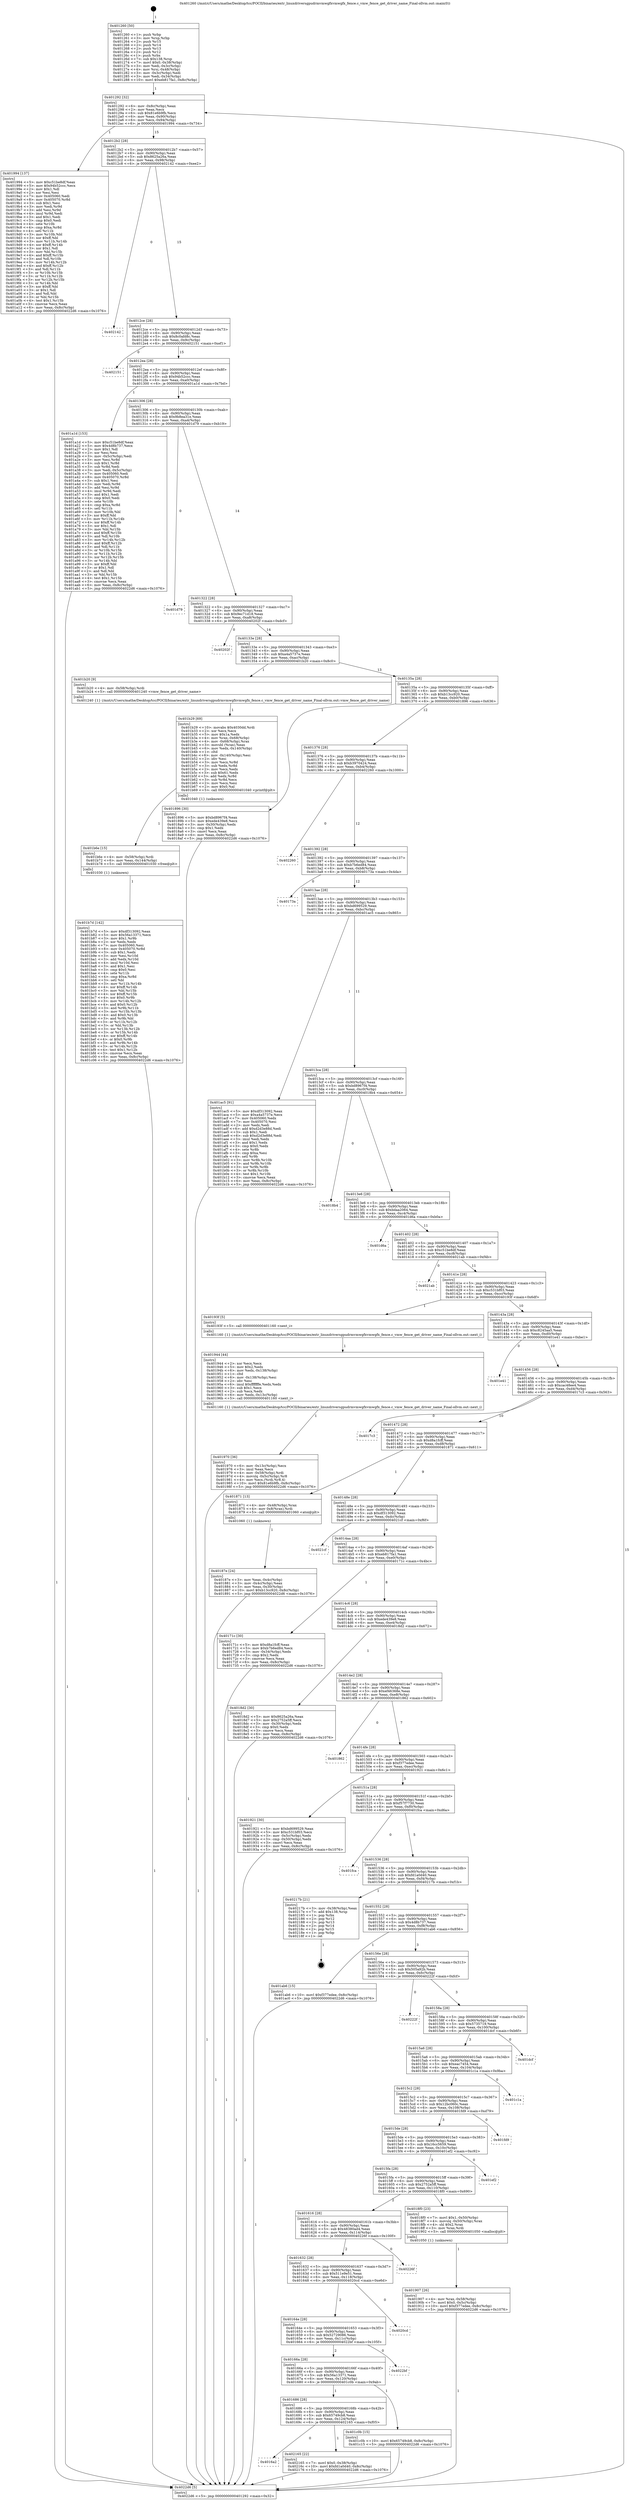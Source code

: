 digraph "0x401260" {
  label = "0x401260 (/mnt/c/Users/mathe/Desktop/tcc/POCII/binaries/extr_linuxdriversgpudrmvmwgfxvmwgfx_fence.c_vmw_fence_get_driver_name_Final-ollvm.out::main(0))"
  labelloc = "t"
  node[shape=record]

  Entry [label="",width=0.3,height=0.3,shape=circle,fillcolor=black,style=filled]
  "0x401292" [label="{
     0x401292 [32]\l
     | [instrs]\l
     &nbsp;&nbsp;0x401292 \<+6\>: mov -0x8c(%rbp),%eax\l
     &nbsp;&nbsp;0x401298 \<+2\>: mov %eax,%ecx\l
     &nbsp;&nbsp;0x40129a \<+6\>: sub $0x81e6b9fb,%ecx\l
     &nbsp;&nbsp;0x4012a0 \<+6\>: mov %eax,-0x90(%rbp)\l
     &nbsp;&nbsp;0x4012a6 \<+6\>: mov %ecx,-0x94(%rbp)\l
     &nbsp;&nbsp;0x4012ac \<+6\>: je 0000000000401994 \<main+0x734\>\l
  }"]
  "0x401994" [label="{
     0x401994 [137]\l
     | [instrs]\l
     &nbsp;&nbsp;0x401994 \<+5\>: mov $0xc51be8df,%eax\l
     &nbsp;&nbsp;0x401999 \<+5\>: mov $0x94b52ccc,%ecx\l
     &nbsp;&nbsp;0x40199e \<+2\>: mov $0x1,%dl\l
     &nbsp;&nbsp;0x4019a0 \<+2\>: xor %esi,%esi\l
     &nbsp;&nbsp;0x4019a2 \<+7\>: mov 0x405060,%edi\l
     &nbsp;&nbsp;0x4019a9 \<+8\>: mov 0x405070,%r8d\l
     &nbsp;&nbsp;0x4019b1 \<+3\>: sub $0x1,%esi\l
     &nbsp;&nbsp;0x4019b4 \<+3\>: mov %edi,%r9d\l
     &nbsp;&nbsp;0x4019b7 \<+3\>: add %esi,%r9d\l
     &nbsp;&nbsp;0x4019ba \<+4\>: imul %r9d,%edi\l
     &nbsp;&nbsp;0x4019be \<+3\>: and $0x1,%edi\l
     &nbsp;&nbsp;0x4019c1 \<+3\>: cmp $0x0,%edi\l
     &nbsp;&nbsp;0x4019c4 \<+4\>: sete %r10b\l
     &nbsp;&nbsp;0x4019c8 \<+4\>: cmp $0xa,%r8d\l
     &nbsp;&nbsp;0x4019cc \<+4\>: setl %r11b\l
     &nbsp;&nbsp;0x4019d0 \<+3\>: mov %r10b,%bl\l
     &nbsp;&nbsp;0x4019d3 \<+3\>: xor $0xff,%bl\l
     &nbsp;&nbsp;0x4019d6 \<+3\>: mov %r11b,%r14b\l
     &nbsp;&nbsp;0x4019d9 \<+4\>: xor $0xff,%r14b\l
     &nbsp;&nbsp;0x4019dd \<+3\>: xor $0x1,%dl\l
     &nbsp;&nbsp;0x4019e0 \<+3\>: mov %bl,%r15b\l
     &nbsp;&nbsp;0x4019e3 \<+4\>: and $0xff,%r15b\l
     &nbsp;&nbsp;0x4019e7 \<+3\>: and %dl,%r10b\l
     &nbsp;&nbsp;0x4019ea \<+3\>: mov %r14b,%r12b\l
     &nbsp;&nbsp;0x4019ed \<+4\>: and $0xff,%r12b\l
     &nbsp;&nbsp;0x4019f1 \<+3\>: and %dl,%r11b\l
     &nbsp;&nbsp;0x4019f4 \<+3\>: or %r10b,%r15b\l
     &nbsp;&nbsp;0x4019f7 \<+3\>: or %r11b,%r12b\l
     &nbsp;&nbsp;0x4019fa \<+3\>: xor %r12b,%r15b\l
     &nbsp;&nbsp;0x4019fd \<+3\>: or %r14b,%bl\l
     &nbsp;&nbsp;0x401a00 \<+3\>: xor $0xff,%bl\l
     &nbsp;&nbsp;0x401a03 \<+3\>: or $0x1,%dl\l
     &nbsp;&nbsp;0x401a06 \<+2\>: and %dl,%bl\l
     &nbsp;&nbsp;0x401a08 \<+3\>: or %bl,%r15b\l
     &nbsp;&nbsp;0x401a0b \<+4\>: test $0x1,%r15b\l
     &nbsp;&nbsp;0x401a0f \<+3\>: cmovne %ecx,%eax\l
     &nbsp;&nbsp;0x401a12 \<+6\>: mov %eax,-0x8c(%rbp)\l
     &nbsp;&nbsp;0x401a18 \<+5\>: jmp 00000000004022d6 \<main+0x1076\>\l
  }"]
  "0x4012b2" [label="{
     0x4012b2 [28]\l
     | [instrs]\l
     &nbsp;&nbsp;0x4012b2 \<+5\>: jmp 00000000004012b7 \<main+0x57\>\l
     &nbsp;&nbsp;0x4012b7 \<+6\>: mov -0x90(%rbp),%eax\l
     &nbsp;&nbsp;0x4012bd \<+5\>: sub $0x8625a26a,%eax\l
     &nbsp;&nbsp;0x4012c2 \<+6\>: mov %eax,-0x98(%rbp)\l
     &nbsp;&nbsp;0x4012c8 \<+6\>: je 0000000000402142 \<main+0xee2\>\l
  }"]
  Exit [label="",width=0.3,height=0.3,shape=circle,fillcolor=black,style=filled,peripheries=2]
  "0x402142" [label="{
     0x402142\l
  }", style=dashed]
  "0x4012ce" [label="{
     0x4012ce [28]\l
     | [instrs]\l
     &nbsp;&nbsp;0x4012ce \<+5\>: jmp 00000000004012d3 \<main+0x73\>\l
     &nbsp;&nbsp;0x4012d3 \<+6\>: mov -0x90(%rbp),%eax\l
     &nbsp;&nbsp;0x4012d9 \<+5\>: sub $0x8c0afd8c,%eax\l
     &nbsp;&nbsp;0x4012de \<+6\>: mov %eax,-0x9c(%rbp)\l
     &nbsp;&nbsp;0x4012e4 \<+6\>: je 0000000000402151 \<main+0xef1\>\l
  }"]
  "0x4016a2" [label="{
     0x4016a2\l
  }", style=dashed]
  "0x402151" [label="{
     0x402151\l
  }", style=dashed]
  "0x4012ea" [label="{
     0x4012ea [28]\l
     | [instrs]\l
     &nbsp;&nbsp;0x4012ea \<+5\>: jmp 00000000004012ef \<main+0x8f\>\l
     &nbsp;&nbsp;0x4012ef \<+6\>: mov -0x90(%rbp),%eax\l
     &nbsp;&nbsp;0x4012f5 \<+5\>: sub $0x94b52ccc,%eax\l
     &nbsp;&nbsp;0x4012fa \<+6\>: mov %eax,-0xa0(%rbp)\l
     &nbsp;&nbsp;0x401300 \<+6\>: je 0000000000401a1d \<main+0x7bd\>\l
  }"]
  "0x402165" [label="{
     0x402165 [22]\l
     | [instrs]\l
     &nbsp;&nbsp;0x402165 \<+7\>: movl $0x0,-0x38(%rbp)\l
     &nbsp;&nbsp;0x40216c \<+10\>: movl $0xfd1a0d40,-0x8c(%rbp)\l
     &nbsp;&nbsp;0x402176 \<+5\>: jmp 00000000004022d6 \<main+0x1076\>\l
  }"]
  "0x401a1d" [label="{
     0x401a1d [153]\l
     | [instrs]\l
     &nbsp;&nbsp;0x401a1d \<+5\>: mov $0xc51be8df,%eax\l
     &nbsp;&nbsp;0x401a22 \<+5\>: mov $0x4d8b737,%ecx\l
     &nbsp;&nbsp;0x401a27 \<+2\>: mov $0x1,%dl\l
     &nbsp;&nbsp;0x401a29 \<+2\>: xor %esi,%esi\l
     &nbsp;&nbsp;0x401a2b \<+3\>: mov -0x5c(%rbp),%edi\l
     &nbsp;&nbsp;0x401a2e \<+3\>: mov %esi,%r8d\l
     &nbsp;&nbsp;0x401a31 \<+4\>: sub $0x1,%r8d\l
     &nbsp;&nbsp;0x401a35 \<+3\>: sub %r8d,%edi\l
     &nbsp;&nbsp;0x401a38 \<+3\>: mov %edi,-0x5c(%rbp)\l
     &nbsp;&nbsp;0x401a3b \<+7\>: mov 0x405060,%edi\l
     &nbsp;&nbsp;0x401a42 \<+8\>: mov 0x405070,%r8d\l
     &nbsp;&nbsp;0x401a4a \<+3\>: sub $0x1,%esi\l
     &nbsp;&nbsp;0x401a4d \<+3\>: mov %edi,%r9d\l
     &nbsp;&nbsp;0x401a50 \<+3\>: add %esi,%r9d\l
     &nbsp;&nbsp;0x401a53 \<+4\>: imul %r9d,%edi\l
     &nbsp;&nbsp;0x401a57 \<+3\>: and $0x1,%edi\l
     &nbsp;&nbsp;0x401a5a \<+3\>: cmp $0x0,%edi\l
     &nbsp;&nbsp;0x401a5d \<+4\>: sete %r10b\l
     &nbsp;&nbsp;0x401a61 \<+4\>: cmp $0xa,%r8d\l
     &nbsp;&nbsp;0x401a65 \<+4\>: setl %r11b\l
     &nbsp;&nbsp;0x401a69 \<+3\>: mov %r10b,%bl\l
     &nbsp;&nbsp;0x401a6c \<+3\>: xor $0xff,%bl\l
     &nbsp;&nbsp;0x401a6f \<+3\>: mov %r11b,%r14b\l
     &nbsp;&nbsp;0x401a72 \<+4\>: xor $0xff,%r14b\l
     &nbsp;&nbsp;0x401a76 \<+3\>: xor $0x1,%dl\l
     &nbsp;&nbsp;0x401a79 \<+3\>: mov %bl,%r15b\l
     &nbsp;&nbsp;0x401a7c \<+4\>: and $0xff,%r15b\l
     &nbsp;&nbsp;0x401a80 \<+3\>: and %dl,%r10b\l
     &nbsp;&nbsp;0x401a83 \<+3\>: mov %r14b,%r12b\l
     &nbsp;&nbsp;0x401a86 \<+4\>: and $0xff,%r12b\l
     &nbsp;&nbsp;0x401a8a \<+3\>: and %dl,%r11b\l
     &nbsp;&nbsp;0x401a8d \<+3\>: or %r10b,%r15b\l
     &nbsp;&nbsp;0x401a90 \<+3\>: or %r11b,%r12b\l
     &nbsp;&nbsp;0x401a93 \<+3\>: xor %r12b,%r15b\l
     &nbsp;&nbsp;0x401a96 \<+3\>: or %r14b,%bl\l
     &nbsp;&nbsp;0x401a99 \<+3\>: xor $0xff,%bl\l
     &nbsp;&nbsp;0x401a9c \<+3\>: or $0x1,%dl\l
     &nbsp;&nbsp;0x401a9f \<+2\>: and %dl,%bl\l
     &nbsp;&nbsp;0x401aa1 \<+3\>: or %bl,%r15b\l
     &nbsp;&nbsp;0x401aa4 \<+4\>: test $0x1,%r15b\l
     &nbsp;&nbsp;0x401aa8 \<+3\>: cmovne %ecx,%eax\l
     &nbsp;&nbsp;0x401aab \<+6\>: mov %eax,-0x8c(%rbp)\l
     &nbsp;&nbsp;0x401ab1 \<+5\>: jmp 00000000004022d6 \<main+0x1076\>\l
  }"]
  "0x401306" [label="{
     0x401306 [28]\l
     | [instrs]\l
     &nbsp;&nbsp;0x401306 \<+5\>: jmp 000000000040130b \<main+0xab\>\l
     &nbsp;&nbsp;0x40130b \<+6\>: mov -0x90(%rbp),%eax\l
     &nbsp;&nbsp;0x401311 \<+5\>: sub $0x9b8ea31e,%eax\l
     &nbsp;&nbsp;0x401316 \<+6\>: mov %eax,-0xa4(%rbp)\l
     &nbsp;&nbsp;0x40131c \<+6\>: je 0000000000401d79 \<main+0xb19\>\l
  }"]
  "0x401686" [label="{
     0x401686 [28]\l
     | [instrs]\l
     &nbsp;&nbsp;0x401686 \<+5\>: jmp 000000000040168b \<main+0x42b\>\l
     &nbsp;&nbsp;0x40168b \<+6\>: mov -0x90(%rbp),%eax\l
     &nbsp;&nbsp;0x401691 \<+5\>: sub $0x65749cb8,%eax\l
     &nbsp;&nbsp;0x401696 \<+6\>: mov %eax,-0x124(%rbp)\l
     &nbsp;&nbsp;0x40169c \<+6\>: je 0000000000402165 \<main+0xf05\>\l
  }"]
  "0x401d79" [label="{
     0x401d79\l
  }", style=dashed]
  "0x401322" [label="{
     0x401322 [28]\l
     | [instrs]\l
     &nbsp;&nbsp;0x401322 \<+5\>: jmp 0000000000401327 \<main+0xc7\>\l
     &nbsp;&nbsp;0x401327 \<+6\>: mov -0x90(%rbp),%eax\l
     &nbsp;&nbsp;0x40132d \<+5\>: sub $0x9ec71d18,%eax\l
     &nbsp;&nbsp;0x401332 \<+6\>: mov %eax,-0xa8(%rbp)\l
     &nbsp;&nbsp;0x401338 \<+6\>: je 000000000040202f \<main+0xdcf\>\l
  }"]
  "0x401c0b" [label="{
     0x401c0b [15]\l
     | [instrs]\l
     &nbsp;&nbsp;0x401c0b \<+10\>: movl $0x65749cb8,-0x8c(%rbp)\l
     &nbsp;&nbsp;0x401c15 \<+5\>: jmp 00000000004022d6 \<main+0x1076\>\l
  }"]
  "0x40202f" [label="{
     0x40202f\l
  }", style=dashed]
  "0x40133e" [label="{
     0x40133e [28]\l
     | [instrs]\l
     &nbsp;&nbsp;0x40133e \<+5\>: jmp 0000000000401343 \<main+0xe3\>\l
     &nbsp;&nbsp;0x401343 \<+6\>: mov -0x90(%rbp),%eax\l
     &nbsp;&nbsp;0x401349 \<+5\>: sub $0xa4a5737e,%eax\l
     &nbsp;&nbsp;0x40134e \<+6\>: mov %eax,-0xac(%rbp)\l
     &nbsp;&nbsp;0x401354 \<+6\>: je 0000000000401b20 \<main+0x8c0\>\l
  }"]
  "0x40166a" [label="{
     0x40166a [28]\l
     | [instrs]\l
     &nbsp;&nbsp;0x40166a \<+5\>: jmp 000000000040166f \<main+0x40f\>\l
     &nbsp;&nbsp;0x40166f \<+6\>: mov -0x90(%rbp),%eax\l
     &nbsp;&nbsp;0x401675 \<+5\>: sub $0x56a13371,%eax\l
     &nbsp;&nbsp;0x40167a \<+6\>: mov %eax,-0x120(%rbp)\l
     &nbsp;&nbsp;0x401680 \<+6\>: je 0000000000401c0b \<main+0x9ab\>\l
  }"]
  "0x401b20" [label="{
     0x401b20 [9]\l
     | [instrs]\l
     &nbsp;&nbsp;0x401b20 \<+4\>: mov -0x58(%rbp),%rdi\l
     &nbsp;&nbsp;0x401b24 \<+5\>: call 0000000000401240 \<vmw_fence_get_driver_name\>\l
     | [calls]\l
     &nbsp;&nbsp;0x401240 \{1\} (/mnt/c/Users/mathe/Desktop/tcc/POCII/binaries/extr_linuxdriversgpudrmvmwgfxvmwgfx_fence.c_vmw_fence_get_driver_name_Final-ollvm.out::vmw_fence_get_driver_name)\l
  }"]
  "0x40135a" [label="{
     0x40135a [28]\l
     | [instrs]\l
     &nbsp;&nbsp;0x40135a \<+5\>: jmp 000000000040135f \<main+0xff\>\l
     &nbsp;&nbsp;0x40135f \<+6\>: mov -0x90(%rbp),%eax\l
     &nbsp;&nbsp;0x401365 \<+5\>: sub $0xb13cc920,%eax\l
     &nbsp;&nbsp;0x40136a \<+6\>: mov %eax,-0xb0(%rbp)\l
     &nbsp;&nbsp;0x401370 \<+6\>: je 0000000000401896 \<main+0x636\>\l
  }"]
  "0x4022bf" [label="{
     0x4022bf\l
  }", style=dashed]
  "0x401896" [label="{
     0x401896 [30]\l
     | [instrs]\l
     &nbsp;&nbsp;0x401896 \<+5\>: mov $0xbd8967f4,%eax\l
     &nbsp;&nbsp;0x40189b \<+5\>: mov $0xede439e8,%ecx\l
     &nbsp;&nbsp;0x4018a0 \<+3\>: mov -0x30(%rbp),%edx\l
     &nbsp;&nbsp;0x4018a3 \<+3\>: cmp $0x1,%edx\l
     &nbsp;&nbsp;0x4018a6 \<+3\>: cmovl %ecx,%eax\l
     &nbsp;&nbsp;0x4018a9 \<+6\>: mov %eax,-0x8c(%rbp)\l
     &nbsp;&nbsp;0x4018af \<+5\>: jmp 00000000004022d6 \<main+0x1076\>\l
  }"]
  "0x401376" [label="{
     0x401376 [28]\l
     | [instrs]\l
     &nbsp;&nbsp;0x401376 \<+5\>: jmp 000000000040137b \<main+0x11b\>\l
     &nbsp;&nbsp;0x40137b \<+6\>: mov -0x90(%rbp),%eax\l
     &nbsp;&nbsp;0x401381 \<+5\>: sub $0xb3970424,%eax\l
     &nbsp;&nbsp;0x401386 \<+6\>: mov %eax,-0xb4(%rbp)\l
     &nbsp;&nbsp;0x40138c \<+6\>: je 0000000000402260 \<main+0x1000\>\l
  }"]
  "0x40164e" [label="{
     0x40164e [28]\l
     | [instrs]\l
     &nbsp;&nbsp;0x40164e \<+5\>: jmp 0000000000401653 \<main+0x3f3\>\l
     &nbsp;&nbsp;0x401653 \<+6\>: mov -0x90(%rbp),%eax\l
     &nbsp;&nbsp;0x401659 \<+5\>: sub $0x52729086,%eax\l
     &nbsp;&nbsp;0x40165e \<+6\>: mov %eax,-0x11c(%rbp)\l
     &nbsp;&nbsp;0x401664 \<+6\>: je 00000000004022bf \<main+0x105f\>\l
  }"]
  "0x402260" [label="{
     0x402260\l
  }", style=dashed]
  "0x401392" [label="{
     0x401392 [28]\l
     | [instrs]\l
     &nbsp;&nbsp;0x401392 \<+5\>: jmp 0000000000401397 \<main+0x137\>\l
     &nbsp;&nbsp;0x401397 \<+6\>: mov -0x90(%rbp),%eax\l
     &nbsp;&nbsp;0x40139d \<+5\>: sub $0xb7b6ed84,%eax\l
     &nbsp;&nbsp;0x4013a2 \<+6\>: mov %eax,-0xb8(%rbp)\l
     &nbsp;&nbsp;0x4013a8 \<+6\>: je 000000000040173a \<main+0x4da\>\l
  }"]
  "0x4020cd" [label="{
     0x4020cd\l
  }", style=dashed]
  "0x40173a" [label="{
     0x40173a\l
  }", style=dashed]
  "0x4013ae" [label="{
     0x4013ae [28]\l
     | [instrs]\l
     &nbsp;&nbsp;0x4013ae \<+5\>: jmp 00000000004013b3 \<main+0x153\>\l
     &nbsp;&nbsp;0x4013b3 \<+6\>: mov -0x90(%rbp),%eax\l
     &nbsp;&nbsp;0x4013b9 \<+5\>: sub $0xbd699529,%eax\l
     &nbsp;&nbsp;0x4013be \<+6\>: mov %eax,-0xbc(%rbp)\l
     &nbsp;&nbsp;0x4013c4 \<+6\>: je 0000000000401ac5 \<main+0x865\>\l
  }"]
  "0x401632" [label="{
     0x401632 [28]\l
     | [instrs]\l
     &nbsp;&nbsp;0x401632 \<+5\>: jmp 0000000000401637 \<main+0x3d7\>\l
     &nbsp;&nbsp;0x401637 \<+6\>: mov -0x90(%rbp),%eax\l
     &nbsp;&nbsp;0x40163d \<+5\>: sub $0x511e9e51,%eax\l
     &nbsp;&nbsp;0x401642 \<+6\>: mov %eax,-0x118(%rbp)\l
     &nbsp;&nbsp;0x401648 \<+6\>: je 00000000004020cd \<main+0xe6d\>\l
  }"]
  "0x401ac5" [label="{
     0x401ac5 [91]\l
     | [instrs]\l
     &nbsp;&nbsp;0x401ac5 \<+5\>: mov $0xdf313092,%eax\l
     &nbsp;&nbsp;0x401aca \<+5\>: mov $0xa4a5737e,%ecx\l
     &nbsp;&nbsp;0x401acf \<+7\>: mov 0x405060,%edx\l
     &nbsp;&nbsp;0x401ad6 \<+7\>: mov 0x405070,%esi\l
     &nbsp;&nbsp;0x401add \<+2\>: mov %edx,%edi\l
     &nbsp;&nbsp;0x401adf \<+6\>: add $0xd2d3e88d,%edi\l
     &nbsp;&nbsp;0x401ae5 \<+3\>: sub $0x1,%edi\l
     &nbsp;&nbsp;0x401ae8 \<+6\>: sub $0xd2d3e88d,%edi\l
     &nbsp;&nbsp;0x401aee \<+3\>: imul %edi,%edx\l
     &nbsp;&nbsp;0x401af1 \<+3\>: and $0x1,%edx\l
     &nbsp;&nbsp;0x401af4 \<+3\>: cmp $0x0,%edx\l
     &nbsp;&nbsp;0x401af7 \<+4\>: sete %r8b\l
     &nbsp;&nbsp;0x401afb \<+3\>: cmp $0xa,%esi\l
     &nbsp;&nbsp;0x401afe \<+4\>: setl %r9b\l
     &nbsp;&nbsp;0x401b02 \<+3\>: mov %r8b,%r10b\l
     &nbsp;&nbsp;0x401b05 \<+3\>: and %r9b,%r10b\l
     &nbsp;&nbsp;0x401b08 \<+3\>: xor %r9b,%r8b\l
     &nbsp;&nbsp;0x401b0b \<+3\>: or %r8b,%r10b\l
     &nbsp;&nbsp;0x401b0e \<+4\>: test $0x1,%r10b\l
     &nbsp;&nbsp;0x401b12 \<+3\>: cmovne %ecx,%eax\l
     &nbsp;&nbsp;0x401b15 \<+6\>: mov %eax,-0x8c(%rbp)\l
     &nbsp;&nbsp;0x401b1b \<+5\>: jmp 00000000004022d6 \<main+0x1076\>\l
  }"]
  "0x4013ca" [label="{
     0x4013ca [28]\l
     | [instrs]\l
     &nbsp;&nbsp;0x4013ca \<+5\>: jmp 00000000004013cf \<main+0x16f\>\l
     &nbsp;&nbsp;0x4013cf \<+6\>: mov -0x90(%rbp),%eax\l
     &nbsp;&nbsp;0x4013d5 \<+5\>: sub $0xbd8967f4,%eax\l
     &nbsp;&nbsp;0x4013da \<+6\>: mov %eax,-0xc0(%rbp)\l
     &nbsp;&nbsp;0x4013e0 \<+6\>: je 00000000004018b4 \<main+0x654\>\l
  }"]
  "0x40226f" [label="{
     0x40226f\l
  }", style=dashed]
  "0x4018b4" [label="{
     0x4018b4\l
  }", style=dashed]
  "0x4013e6" [label="{
     0x4013e6 [28]\l
     | [instrs]\l
     &nbsp;&nbsp;0x4013e6 \<+5\>: jmp 00000000004013eb \<main+0x18b\>\l
     &nbsp;&nbsp;0x4013eb \<+6\>: mov -0x90(%rbp),%eax\l
     &nbsp;&nbsp;0x4013f1 \<+5\>: sub $0xbdaa2064,%eax\l
     &nbsp;&nbsp;0x4013f6 \<+6\>: mov %eax,-0xc4(%rbp)\l
     &nbsp;&nbsp;0x4013fc \<+6\>: je 0000000000401d6a \<main+0xb0a\>\l
  }"]
  "0x401b7d" [label="{
     0x401b7d [142]\l
     | [instrs]\l
     &nbsp;&nbsp;0x401b7d \<+5\>: mov $0xdf313092,%eax\l
     &nbsp;&nbsp;0x401b82 \<+5\>: mov $0x56a13371,%ecx\l
     &nbsp;&nbsp;0x401b87 \<+3\>: mov $0x1,%r9b\l
     &nbsp;&nbsp;0x401b8a \<+2\>: xor %edx,%edx\l
     &nbsp;&nbsp;0x401b8c \<+7\>: mov 0x405060,%esi\l
     &nbsp;&nbsp;0x401b93 \<+8\>: mov 0x405070,%r8d\l
     &nbsp;&nbsp;0x401b9b \<+3\>: sub $0x1,%edx\l
     &nbsp;&nbsp;0x401b9e \<+3\>: mov %esi,%r10d\l
     &nbsp;&nbsp;0x401ba1 \<+3\>: add %edx,%r10d\l
     &nbsp;&nbsp;0x401ba4 \<+4\>: imul %r10d,%esi\l
     &nbsp;&nbsp;0x401ba8 \<+3\>: and $0x1,%esi\l
     &nbsp;&nbsp;0x401bab \<+3\>: cmp $0x0,%esi\l
     &nbsp;&nbsp;0x401bae \<+4\>: sete %r11b\l
     &nbsp;&nbsp;0x401bb2 \<+4\>: cmp $0xa,%r8d\l
     &nbsp;&nbsp;0x401bb6 \<+3\>: setl %bl\l
     &nbsp;&nbsp;0x401bb9 \<+3\>: mov %r11b,%r14b\l
     &nbsp;&nbsp;0x401bbc \<+4\>: xor $0xff,%r14b\l
     &nbsp;&nbsp;0x401bc0 \<+3\>: mov %bl,%r15b\l
     &nbsp;&nbsp;0x401bc3 \<+4\>: xor $0xff,%r15b\l
     &nbsp;&nbsp;0x401bc7 \<+4\>: xor $0x0,%r9b\l
     &nbsp;&nbsp;0x401bcb \<+3\>: mov %r14b,%r12b\l
     &nbsp;&nbsp;0x401bce \<+4\>: and $0x0,%r12b\l
     &nbsp;&nbsp;0x401bd2 \<+3\>: and %r9b,%r11b\l
     &nbsp;&nbsp;0x401bd5 \<+3\>: mov %r15b,%r13b\l
     &nbsp;&nbsp;0x401bd8 \<+4\>: and $0x0,%r13b\l
     &nbsp;&nbsp;0x401bdc \<+3\>: and %r9b,%bl\l
     &nbsp;&nbsp;0x401bdf \<+3\>: or %r11b,%r12b\l
     &nbsp;&nbsp;0x401be2 \<+3\>: or %bl,%r13b\l
     &nbsp;&nbsp;0x401be5 \<+3\>: xor %r13b,%r12b\l
     &nbsp;&nbsp;0x401be8 \<+3\>: or %r15b,%r14b\l
     &nbsp;&nbsp;0x401beb \<+4\>: xor $0xff,%r14b\l
     &nbsp;&nbsp;0x401bef \<+4\>: or $0x0,%r9b\l
     &nbsp;&nbsp;0x401bf3 \<+3\>: and %r9b,%r14b\l
     &nbsp;&nbsp;0x401bf6 \<+3\>: or %r14b,%r12b\l
     &nbsp;&nbsp;0x401bf9 \<+4\>: test $0x1,%r12b\l
     &nbsp;&nbsp;0x401bfd \<+3\>: cmovne %ecx,%eax\l
     &nbsp;&nbsp;0x401c00 \<+6\>: mov %eax,-0x8c(%rbp)\l
     &nbsp;&nbsp;0x401c06 \<+5\>: jmp 00000000004022d6 \<main+0x1076\>\l
  }"]
  "0x401d6a" [label="{
     0x401d6a\l
  }", style=dashed]
  "0x401402" [label="{
     0x401402 [28]\l
     | [instrs]\l
     &nbsp;&nbsp;0x401402 \<+5\>: jmp 0000000000401407 \<main+0x1a7\>\l
     &nbsp;&nbsp;0x401407 \<+6\>: mov -0x90(%rbp),%eax\l
     &nbsp;&nbsp;0x40140d \<+5\>: sub $0xc51be8df,%eax\l
     &nbsp;&nbsp;0x401412 \<+6\>: mov %eax,-0xc8(%rbp)\l
     &nbsp;&nbsp;0x401418 \<+6\>: je 00000000004021ab \<main+0xf4b\>\l
  }"]
  "0x401b6e" [label="{
     0x401b6e [15]\l
     | [instrs]\l
     &nbsp;&nbsp;0x401b6e \<+4\>: mov -0x58(%rbp),%rdi\l
     &nbsp;&nbsp;0x401b72 \<+6\>: mov %eax,-0x144(%rbp)\l
     &nbsp;&nbsp;0x401b78 \<+5\>: call 0000000000401030 \<free@plt\>\l
     | [calls]\l
     &nbsp;&nbsp;0x401030 \{1\} (unknown)\l
  }"]
  "0x4021ab" [label="{
     0x4021ab\l
  }", style=dashed]
  "0x40141e" [label="{
     0x40141e [28]\l
     | [instrs]\l
     &nbsp;&nbsp;0x40141e \<+5\>: jmp 0000000000401423 \<main+0x1c3\>\l
     &nbsp;&nbsp;0x401423 \<+6\>: mov -0x90(%rbp),%eax\l
     &nbsp;&nbsp;0x401429 \<+5\>: sub $0xc531bf03,%eax\l
     &nbsp;&nbsp;0x40142e \<+6\>: mov %eax,-0xcc(%rbp)\l
     &nbsp;&nbsp;0x401434 \<+6\>: je 000000000040193f \<main+0x6df\>\l
  }"]
  "0x401b29" [label="{
     0x401b29 [69]\l
     | [instrs]\l
     &nbsp;&nbsp;0x401b29 \<+10\>: movabs $0x4030dd,%rdi\l
     &nbsp;&nbsp;0x401b33 \<+2\>: xor %ecx,%ecx\l
     &nbsp;&nbsp;0x401b35 \<+5\>: mov $0x1a,%edx\l
     &nbsp;&nbsp;0x401b3a \<+4\>: mov %rax,-0x68(%rbp)\l
     &nbsp;&nbsp;0x401b3e \<+4\>: mov -0x68(%rbp),%rax\l
     &nbsp;&nbsp;0x401b42 \<+3\>: movsbl (%rax),%eax\l
     &nbsp;&nbsp;0x401b45 \<+6\>: mov %edx,-0x140(%rbp)\l
     &nbsp;&nbsp;0x401b4b \<+1\>: cltd\l
     &nbsp;&nbsp;0x401b4c \<+6\>: mov -0x140(%rbp),%esi\l
     &nbsp;&nbsp;0x401b52 \<+2\>: idiv %esi\l
     &nbsp;&nbsp;0x401b54 \<+3\>: mov %ecx,%r8d\l
     &nbsp;&nbsp;0x401b57 \<+3\>: sub %edx,%r8d\l
     &nbsp;&nbsp;0x401b5a \<+2\>: mov %ecx,%edx\l
     &nbsp;&nbsp;0x401b5c \<+3\>: sub $0x61,%edx\l
     &nbsp;&nbsp;0x401b5f \<+3\>: add %edx,%r8d\l
     &nbsp;&nbsp;0x401b62 \<+3\>: sub %r8d,%ecx\l
     &nbsp;&nbsp;0x401b65 \<+2\>: mov %ecx,%esi\l
     &nbsp;&nbsp;0x401b67 \<+2\>: mov $0x0,%al\l
     &nbsp;&nbsp;0x401b69 \<+5\>: call 0000000000401040 \<printf@plt\>\l
     | [calls]\l
     &nbsp;&nbsp;0x401040 \{1\} (unknown)\l
  }"]
  "0x40193f" [label="{
     0x40193f [5]\l
     | [instrs]\l
     &nbsp;&nbsp;0x40193f \<+5\>: call 0000000000401160 \<next_i\>\l
     | [calls]\l
     &nbsp;&nbsp;0x401160 \{1\} (/mnt/c/Users/mathe/Desktop/tcc/POCII/binaries/extr_linuxdriversgpudrmvmwgfxvmwgfx_fence.c_vmw_fence_get_driver_name_Final-ollvm.out::next_i)\l
  }"]
  "0x40143a" [label="{
     0x40143a [28]\l
     | [instrs]\l
     &nbsp;&nbsp;0x40143a \<+5\>: jmp 000000000040143f \<main+0x1df\>\l
     &nbsp;&nbsp;0x40143f \<+6\>: mov -0x90(%rbp),%eax\l
     &nbsp;&nbsp;0x401445 \<+5\>: sub $0xc8245aa5,%eax\l
     &nbsp;&nbsp;0x40144a \<+6\>: mov %eax,-0xd0(%rbp)\l
     &nbsp;&nbsp;0x401450 \<+6\>: je 0000000000401e41 \<main+0xbe1\>\l
  }"]
  "0x401970" [label="{
     0x401970 [36]\l
     | [instrs]\l
     &nbsp;&nbsp;0x401970 \<+6\>: mov -0x13c(%rbp),%ecx\l
     &nbsp;&nbsp;0x401976 \<+3\>: imul %eax,%ecx\l
     &nbsp;&nbsp;0x401979 \<+4\>: mov -0x58(%rbp),%rdi\l
     &nbsp;&nbsp;0x40197d \<+4\>: movslq -0x5c(%rbp),%r8\l
     &nbsp;&nbsp;0x401981 \<+4\>: mov %ecx,(%rdi,%r8,4)\l
     &nbsp;&nbsp;0x401985 \<+10\>: movl $0x81e6b9fb,-0x8c(%rbp)\l
     &nbsp;&nbsp;0x40198f \<+5\>: jmp 00000000004022d6 \<main+0x1076\>\l
  }"]
  "0x401e41" [label="{
     0x401e41\l
  }", style=dashed]
  "0x401456" [label="{
     0x401456 [28]\l
     | [instrs]\l
     &nbsp;&nbsp;0x401456 \<+5\>: jmp 000000000040145b \<main+0x1fb\>\l
     &nbsp;&nbsp;0x40145b \<+6\>: mov -0x90(%rbp),%eax\l
     &nbsp;&nbsp;0x401461 \<+5\>: sub $0xcac48ee4,%eax\l
     &nbsp;&nbsp;0x401466 \<+6\>: mov %eax,-0xd4(%rbp)\l
     &nbsp;&nbsp;0x40146c \<+6\>: je 00000000004017c3 \<main+0x563\>\l
  }"]
  "0x401944" [label="{
     0x401944 [44]\l
     | [instrs]\l
     &nbsp;&nbsp;0x401944 \<+2\>: xor %ecx,%ecx\l
     &nbsp;&nbsp;0x401946 \<+5\>: mov $0x2,%edx\l
     &nbsp;&nbsp;0x40194b \<+6\>: mov %edx,-0x138(%rbp)\l
     &nbsp;&nbsp;0x401951 \<+1\>: cltd\l
     &nbsp;&nbsp;0x401952 \<+6\>: mov -0x138(%rbp),%esi\l
     &nbsp;&nbsp;0x401958 \<+2\>: idiv %esi\l
     &nbsp;&nbsp;0x40195a \<+6\>: imul $0xfffffffe,%edx,%edx\l
     &nbsp;&nbsp;0x401960 \<+3\>: sub $0x1,%ecx\l
     &nbsp;&nbsp;0x401963 \<+2\>: sub %ecx,%edx\l
     &nbsp;&nbsp;0x401965 \<+6\>: mov %edx,-0x13c(%rbp)\l
     &nbsp;&nbsp;0x40196b \<+5\>: call 0000000000401160 \<next_i\>\l
     | [calls]\l
     &nbsp;&nbsp;0x401160 \{1\} (/mnt/c/Users/mathe/Desktop/tcc/POCII/binaries/extr_linuxdriversgpudrmvmwgfxvmwgfx_fence.c_vmw_fence_get_driver_name_Final-ollvm.out::next_i)\l
  }"]
  "0x4017c3" [label="{
     0x4017c3\l
  }", style=dashed]
  "0x401472" [label="{
     0x401472 [28]\l
     | [instrs]\l
     &nbsp;&nbsp;0x401472 \<+5\>: jmp 0000000000401477 \<main+0x217\>\l
     &nbsp;&nbsp;0x401477 \<+6\>: mov -0x90(%rbp),%eax\l
     &nbsp;&nbsp;0x40147d \<+5\>: sub $0xd8a1fcff,%eax\l
     &nbsp;&nbsp;0x401482 \<+6\>: mov %eax,-0xd8(%rbp)\l
     &nbsp;&nbsp;0x401488 \<+6\>: je 0000000000401871 \<main+0x611\>\l
  }"]
  "0x401907" [label="{
     0x401907 [26]\l
     | [instrs]\l
     &nbsp;&nbsp;0x401907 \<+4\>: mov %rax,-0x58(%rbp)\l
     &nbsp;&nbsp;0x40190b \<+7\>: movl $0x0,-0x5c(%rbp)\l
     &nbsp;&nbsp;0x401912 \<+10\>: movl $0xf377edee,-0x8c(%rbp)\l
     &nbsp;&nbsp;0x40191c \<+5\>: jmp 00000000004022d6 \<main+0x1076\>\l
  }"]
  "0x401871" [label="{
     0x401871 [13]\l
     | [instrs]\l
     &nbsp;&nbsp;0x401871 \<+4\>: mov -0x48(%rbp),%rax\l
     &nbsp;&nbsp;0x401875 \<+4\>: mov 0x8(%rax),%rdi\l
     &nbsp;&nbsp;0x401879 \<+5\>: call 0000000000401060 \<atoi@plt\>\l
     | [calls]\l
     &nbsp;&nbsp;0x401060 \{1\} (unknown)\l
  }"]
  "0x40148e" [label="{
     0x40148e [28]\l
     | [instrs]\l
     &nbsp;&nbsp;0x40148e \<+5\>: jmp 0000000000401493 \<main+0x233\>\l
     &nbsp;&nbsp;0x401493 \<+6\>: mov -0x90(%rbp),%eax\l
     &nbsp;&nbsp;0x401499 \<+5\>: sub $0xdf313092,%eax\l
     &nbsp;&nbsp;0x40149e \<+6\>: mov %eax,-0xdc(%rbp)\l
     &nbsp;&nbsp;0x4014a4 \<+6\>: je 00000000004021cf \<main+0xf6f\>\l
  }"]
  "0x401616" [label="{
     0x401616 [28]\l
     | [instrs]\l
     &nbsp;&nbsp;0x401616 \<+5\>: jmp 000000000040161b \<main+0x3bb\>\l
     &nbsp;&nbsp;0x40161b \<+6\>: mov -0x90(%rbp),%eax\l
     &nbsp;&nbsp;0x401621 \<+5\>: sub $0x48380ad4,%eax\l
     &nbsp;&nbsp;0x401626 \<+6\>: mov %eax,-0x114(%rbp)\l
     &nbsp;&nbsp;0x40162c \<+6\>: je 000000000040226f \<main+0x100f\>\l
  }"]
  "0x4021cf" [label="{
     0x4021cf\l
  }", style=dashed]
  "0x4014aa" [label="{
     0x4014aa [28]\l
     | [instrs]\l
     &nbsp;&nbsp;0x4014aa \<+5\>: jmp 00000000004014af \<main+0x24f\>\l
     &nbsp;&nbsp;0x4014af \<+6\>: mov -0x90(%rbp),%eax\l
     &nbsp;&nbsp;0x4014b5 \<+5\>: sub $0xeb817fa1,%eax\l
     &nbsp;&nbsp;0x4014ba \<+6\>: mov %eax,-0xe0(%rbp)\l
     &nbsp;&nbsp;0x4014c0 \<+6\>: je 000000000040171c \<main+0x4bc\>\l
  }"]
  "0x4018f0" [label="{
     0x4018f0 [23]\l
     | [instrs]\l
     &nbsp;&nbsp;0x4018f0 \<+7\>: movl $0x1,-0x50(%rbp)\l
     &nbsp;&nbsp;0x4018f7 \<+4\>: movslq -0x50(%rbp),%rax\l
     &nbsp;&nbsp;0x4018fb \<+4\>: shl $0x2,%rax\l
     &nbsp;&nbsp;0x4018ff \<+3\>: mov %rax,%rdi\l
     &nbsp;&nbsp;0x401902 \<+5\>: call 0000000000401050 \<malloc@plt\>\l
     | [calls]\l
     &nbsp;&nbsp;0x401050 \{1\} (unknown)\l
  }"]
  "0x40171c" [label="{
     0x40171c [30]\l
     | [instrs]\l
     &nbsp;&nbsp;0x40171c \<+5\>: mov $0xd8a1fcff,%eax\l
     &nbsp;&nbsp;0x401721 \<+5\>: mov $0xb7b6ed84,%ecx\l
     &nbsp;&nbsp;0x401726 \<+3\>: mov -0x34(%rbp),%edx\l
     &nbsp;&nbsp;0x401729 \<+3\>: cmp $0x2,%edx\l
     &nbsp;&nbsp;0x40172c \<+3\>: cmovne %ecx,%eax\l
     &nbsp;&nbsp;0x40172f \<+6\>: mov %eax,-0x8c(%rbp)\l
     &nbsp;&nbsp;0x401735 \<+5\>: jmp 00000000004022d6 \<main+0x1076\>\l
  }"]
  "0x4014c6" [label="{
     0x4014c6 [28]\l
     | [instrs]\l
     &nbsp;&nbsp;0x4014c6 \<+5\>: jmp 00000000004014cb \<main+0x26b\>\l
     &nbsp;&nbsp;0x4014cb \<+6\>: mov -0x90(%rbp),%eax\l
     &nbsp;&nbsp;0x4014d1 \<+5\>: sub $0xede439e8,%eax\l
     &nbsp;&nbsp;0x4014d6 \<+6\>: mov %eax,-0xe4(%rbp)\l
     &nbsp;&nbsp;0x4014dc \<+6\>: je 00000000004018d2 \<main+0x672\>\l
  }"]
  "0x4022d6" [label="{
     0x4022d6 [5]\l
     | [instrs]\l
     &nbsp;&nbsp;0x4022d6 \<+5\>: jmp 0000000000401292 \<main+0x32\>\l
  }"]
  "0x401260" [label="{
     0x401260 [50]\l
     | [instrs]\l
     &nbsp;&nbsp;0x401260 \<+1\>: push %rbp\l
     &nbsp;&nbsp;0x401261 \<+3\>: mov %rsp,%rbp\l
     &nbsp;&nbsp;0x401264 \<+2\>: push %r15\l
     &nbsp;&nbsp;0x401266 \<+2\>: push %r14\l
     &nbsp;&nbsp;0x401268 \<+2\>: push %r13\l
     &nbsp;&nbsp;0x40126a \<+2\>: push %r12\l
     &nbsp;&nbsp;0x40126c \<+1\>: push %rbx\l
     &nbsp;&nbsp;0x40126d \<+7\>: sub $0x138,%rsp\l
     &nbsp;&nbsp;0x401274 \<+7\>: movl $0x0,-0x38(%rbp)\l
     &nbsp;&nbsp;0x40127b \<+3\>: mov %edi,-0x3c(%rbp)\l
     &nbsp;&nbsp;0x40127e \<+4\>: mov %rsi,-0x48(%rbp)\l
     &nbsp;&nbsp;0x401282 \<+3\>: mov -0x3c(%rbp),%edi\l
     &nbsp;&nbsp;0x401285 \<+3\>: mov %edi,-0x34(%rbp)\l
     &nbsp;&nbsp;0x401288 \<+10\>: movl $0xeb817fa1,-0x8c(%rbp)\l
  }"]
  "0x40187e" [label="{
     0x40187e [24]\l
     | [instrs]\l
     &nbsp;&nbsp;0x40187e \<+3\>: mov %eax,-0x4c(%rbp)\l
     &nbsp;&nbsp;0x401881 \<+3\>: mov -0x4c(%rbp),%eax\l
     &nbsp;&nbsp;0x401884 \<+3\>: mov %eax,-0x30(%rbp)\l
     &nbsp;&nbsp;0x401887 \<+10\>: movl $0xb13cc920,-0x8c(%rbp)\l
     &nbsp;&nbsp;0x401891 \<+5\>: jmp 00000000004022d6 \<main+0x1076\>\l
  }"]
  "0x4015fa" [label="{
     0x4015fa [28]\l
     | [instrs]\l
     &nbsp;&nbsp;0x4015fa \<+5\>: jmp 00000000004015ff \<main+0x39f\>\l
     &nbsp;&nbsp;0x4015ff \<+6\>: mov -0x90(%rbp),%eax\l
     &nbsp;&nbsp;0x401605 \<+5\>: sub $0x2752a5ff,%eax\l
     &nbsp;&nbsp;0x40160a \<+6\>: mov %eax,-0x110(%rbp)\l
     &nbsp;&nbsp;0x401610 \<+6\>: je 00000000004018f0 \<main+0x690\>\l
  }"]
  "0x4018d2" [label="{
     0x4018d2 [30]\l
     | [instrs]\l
     &nbsp;&nbsp;0x4018d2 \<+5\>: mov $0x8625a26a,%eax\l
     &nbsp;&nbsp;0x4018d7 \<+5\>: mov $0x2752a5ff,%ecx\l
     &nbsp;&nbsp;0x4018dc \<+3\>: mov -0x30(%rbp),%edx\l
     &nbsp;&nbsp;0x4018df \<+3\>: cmp $0x0,%edx\l
     &nbsp;&nbsp;0x4018e2 \<+3\>: cmove %ecx,%eax\l
     &nbsp;&nbsp;0x4018e5 \<+6\>: mov %eax,-0x8c(%rbp)\l
     &nbsp;&nbsp;0x4018eb \<+5\>: jmp 00000000004022d6 \<main+0x1076\>\l
  }"]
  "0x4014e2" [label="{
     0x4014e2 [28]\l
     | [instrs]\l
     &nbsp;&nbsp;0x4014e2 \<+5\>: jmp 00000000004014e7 \<main+0x287\>\l
     &nbsp;&nbsp;0x4014e7 \<+6\>: mov -0x90(%rbp),%eax\l
     &nbsp;&nbsp;0x4014ed \<+5\>: sub $0xef46368e,%eax\l
     &nbsp;&nbsp;0x4014f2 \<+6\>: mov %eax,-0xe8(%rbp)\l
     &nbsp;&nbsp;0x4014f8 \<+6\>: je 0000000000401862 \<main+0x602\>\l
  }"]
  "0x401ef2" [label="{
     0x401ef2\l
  }", style=dashed]
  "0x401862" [label="{
     0x401862\l
  }", style=dashed]
  "0x4014fe" [label="{
     0x4014fe [28]\l
     | [instrs]\l
     &nbsp;&nbsp;0x4014fe \<+5\>: jmp 0000000000401503 \<main+0x2a3\>\l
     &nbsp;&nbsp;0x401503 \<+6\>: mov -0x90(%rbp),%eax\l
     &nbsp;&nbsp;0x401509 \<+5\>: sub $0xf377edee,%eax\l
     &nbsp;&nbsp;0x40150e \<+6\>: mov %eax,-0xec(%rbp)\l
     &nbsp;&nbsp;0x401514 \<+6\>: je 0000000000401921 \<main+0x6c1\>\l
  }"]
  "0x4015de" [label="{
     0x4015de [28]\l
     | [instrs]\l
     &nbsp;&nbsp;0x4015de \<+5\>: jmp 00000000004015e3 \<main+0x383\>\l
     &nbsp;&nbsp;0x4015e3 \<+6\>: mov -0x90(%rbp),%eax\l
     &nbsp;&nbsp;0x4015e9 \<+5\>: sub $0x16cc5659,%eax\l
     &nbsp;&nbsp;0x4015ee \<+6\>: mov %eax,-0x10c(%rbp)\l
     &nbsp;&nbsp;0x4015f4 \<+6\>: je 0000000000401ef2 \<main+0xc92\>\l
  }"]
  "0x401921" [label="{
     0x401921 [30]\l
     | [instrs]\l
     &nbsp;&nbsp;0x401921 \<+5\>: mov $0xbd699529,%eax\l
     &nbsp;&nbsp;0x401926 \<+5\>: mov $0xc531bf03,%ecx\l
     &nbsp;&nbsp;0x40192b \<+3\>: mov -0x5c(%rbp),%edx\l
     &nbsp;&nbsp;0x40192e \<+3\>: cmp -0x50(%rbp),%edx\l
     &nbsp;&nbsp;0x401931 \<+3\>: cmovl %ecx,%eax\l
     &nbsp;&nbsp;0x401934 \<+6\>: mov %eax,-0x8c(%rbp)\l
     &nbsp;&nbsp;0x40193a \<+5\>: jmp 00000000004022d6 \<main+0x1076\>\l
  }"]
  "0x40151a" [label="{
     0x40151a [28]\l
     | [instrs]\l
     &nbsp;&nbsp;0x40151a \<+5\>: jmp 000000000040151f \<main+0x2bf\>\l
     &nbsp;&nbsp;0x40151f \<+6\>: mov -0x90(%rbp),%eax\l
     &nbsp;&nbsp;0x401525 \<+5\>: sub $0xf57f7730,%eax\l
     &nbsp;&nbsp;0x40152a \<+6\>: mov %eax,-0xf0(%rbp)\l
     &nbsp;&nbsp;0x401530 \<+6\>: je 0000000000401fca \<main+0xd6a\>\l
  }"]
  "0x401fd9" [label="{
     0x401fd9\l
  }", style=dashed]
  "0x401fca" [label="{
     0x401fca\l
  }", style=dashed]
  "0x401536" [label="{
     0x401536 [28]\l
     | [instrs]\l
     &nbsp;&nbsp;0x401536 \<+5\>: jmp 000000000040153b \<main+0x2db\>\l
     &nbsp;&nbsp;0x40153b \<+6\>: mov -0x90(%rbp),%eax\l
     &nbsp;&nbsp;0x401541 \<+5\>: sub $0xfd1a0d40,%eax\l
     &nbsp;&nbsp;0x401546 \<+6\>: mov %eax,-0xf4(%rbp)\l
     &nbsp;&nbsp;0x40154c \<+6\>: je 000000000040217b \<main+0xf1b\>\l
  }"]
  "0x4015c2" [label="{
     0x4015c2 [28]\l
     | [instrs]\l
     &nbsp;&nbsp;0x4015c2 \<+5\>: jmp 00000000004015c7 \<main+0x367\>\l
     &nbsp;&nbsp;0x4015c7 \<+6\>: mov -0x90(%rbp),%eax\l
     &nbsp;&nbsp;0x4015cd \<+5\>: sub $0x12bc060c,%eax\l
     &nbsp;&nbsp;0x4015d2 \<+6\>: mov %eax,-0x108(%rbp)\l
     &nbsp;&nbsp;0x4015d8 \<+6\>: je 0000000000401fd9 \<main+0xd79\>\l
  }"]
  "0x40217b" [label="{
     0x40217b [21]\l
     | [instrs]\l
     &nbsp;&nbsp;0x40217b \<+3\>: mov -0x38(%rbp),%eax\l
     &nbsp;&nbsp;0x40217e \<+7\>: add $0x138,%rsp\l
     &nbsp;&nbsp;0x402185 \<+1\>: pop %rbx\l
     &nbsp;&nbsp;0x402186 \<+2\>: pop %r12\l
     &nbsp;&nbsp;0x402188 \<+2\>: pop %r13\l
     &nbsp;&nbsp;0x40218a \<+2\>: pop %r14\l
     &nbsp;&nbsp;0x40218c \<+2\>: pop %r15\l
     &nbsp;&nbsp;0x40218e \<+1\>: pop %rbp\l
     &nbsp;&nbsp;0x40218f \<+1\>: ret\l
  }"]
  "0x401552" [label="{
     0x401552 [28]\l
     | [instrs]\l
     &nbsp;&nbsp;0x401552 \<+5\>: jmp 0000000000401557 \<main+0x2f7\>\l
     &nbsp;&nbsp;0x401557 \<+6\>: mov -0x90(%rbp),%eax\l
     &nbsp;&nbsp;0x40155d \<+5\>: sub $0x4d8b737,%eax\l
     &nbsp;&nbsp;0x401562 \<+6\>: mov %eax,-0xf8(%rbp)\l
     &nbsp;&nbsp;0x401568 \<+6\>: je 0000000000401ab6 \<main+0x856\>\l
  }"]
  "0x401c1a" [label="{
     0x401c1a\l
  }", style=dashed]
  "0x401ab6" [label="{
     0x401ab6 [15]\l
     | [instrs]\l
     &nbsp;&nbsp;0x401ab6 \<+10\>: movl $0xf377edee,-0x8c(%rbp)\l
     &nbsp;&nbsp;0x401ac0 \<+5\>: jmp 00000000004022d6 \<main+0x1076\>\l
  }"]
  "0x40156e" [label="{
     0x40156e [28]\l
     | [instrs]\l
     &nbsp;&nbsp;0x40156e \<+5\>: jmp 0000000000401573 \<main+0x313\>\l
     &nbsp;&nbsp;0x401573 \<+6\>: mov -0x90(%rbp),%eax\l
     &nbsp;&nbsp;0x401579 \<+5\>: sub $0x505a92b,%eax\l
     &nbsp;&nbsp;0x40157e \<+6\>: mov %eax,-0xfc(%rbp)\l
     &nbsp;&nbsp;0x401584 \<+6\>: je 000000000040222f \<main+0xfcf\>\l
  }"]
  "0x4015a6" [label="{
     0x4015a6 [28]\l
     | [instrs]\l
     &nbsp;&nbsp;0x4015a6 \<+5\>: jmp 00000000004015ab \<main+0x34b\>\l
     &nbsp;&nbsp;0x4015ab \<+6\>: mov -0x90(%rbp),%eax\l
     &nbsp;&nbsp;0x4015b1 \<+5\>: sub $0xeac7454,%eax\l
     &nbsp;&nbsp;0x4015b6 \<+6\>: mov %eax,-0x104(%rbp)\l
     &nbsp;&nbsp;0x4015bc \<+6\>: je 0000000000401c1a \<main+0x9ba\>\l
  }"]
  "0x40222f" [label="{
     0x40222f\l
  }", style=dashed]
  "0x40158a" [label="{
     0x40158a [28]\l
     | [instrs]\l
     &nbsp;&nbsp;0x40158a \<+5\>: jmp 000000000040158f \<main+0x32f\>\l
     &nbsp;&nbsp;0x40158f \<+6\>: mov -0x90(%rbp),%eax\l
     &nbsp;&nbsp;0x401595 \<+5\>: sub $0x5735719,%eax\l
     &nbsp;&nbsp;0x40159a \<+6\>: mov %eax,-0x100(%rbp)\l
     &nbsp;&nbsp;0x4015a0 \<+6\>: je 0000000000401dcf \<main+0xb6f\>\l
  }"]
  "0x401dcf" [label="{
     0x401dcf\l
  }", style=dashed]
  Entry -> "0x401260" [label=" 1"]
  "0x401292" -> "0x401994" [label=" 1"]
  "0x401292" -> "0x4012b2" [label=" 15"]
  "0x40217b" -> Exit [label=" 1"]
  "0x4012b2" -> "0x402142" [label=" 0"]
  "0x4012b2" -> "0x4012ce" [label=" 15"]
  "0x402165" -> "0x4022d6" [label=" 1"]
  "0x4012ce" -> "0x402151" [label=" 0"]
  "0x4012ce" -> "0x4012ea" [label=" 15"]
  "0x401686" -> "0x4016a2" [label=" 0"]
  "0x4012ea" -> "0x401a1d" [label=" 1"]
  "0x4012ea" -> "0x401306" [label=" 14"]
  "0x401686" -> "0x402165" [label=" 1"]
  "0x401306" -> "0x401d79" [label=" 0"]
  "0x401306" -> "0x401322" [label=" 14"]
  "0x401c0b" -> "0x4022d6" [label=" 1"]
  "0x401322" -> "0x40202f" [label=" 0"]
  "0x401322" -> "0x40133e" [label=" 14"]
  "0x40166a" -> "0x401686" [label=" 1"]
  "0x40133e" -> "0x401b20" [label=" 1"]
  "0x40133e" -> "0x40135a" [label=" 13"]
  "0x40166a" -> "0x401c0b" [label=" 1"]
  "0x40135a" -> "0x401896" [label=" 1"]
  "0x40135a" -> "0x401376" [label=" 12"]
  "0x40164e" -> "0x40166a" [label=" 2"]
  "0x401376" -> "0x402260" [label=" 0"]
  "0x401376" -> "0x401392" [label=" 12"]
  "0x40164e" -> "0x4022bf" [label=" 0"]
  "0x401392" -> "0x40173a" [label=" 0"]
  "0x401392" -> "0x4013ae" [label=" 12"]
  "0x401632" -> "0x40164e" [label=" 2"]
  "0x4013ae" -> "0x401ac5" [label=" 1"]
  "0x4013ae" -> "0x4013ca" [label=" 11"]
  "0x401632" -> "0x4020cd" [label=" 0"]
  "0x4013ca" -> "0x4018b4" [label=" 0"]
  "0x4013ca" -> "0x4013e6" [label=" 11"]
  "0x401616" -> "0x401632" [label=" 2"]
  "0x4013e6" -> "0x401d6a" [label=" 0"]
  "0x4013e6" -> "0x401402" [label=" 11"]
  "0x401616" -> "0x40226f" [label=" 0"]
  "0x401402" -> "0x4021ab" [label=" 0"]
  "0x401402" -> "0x40141e" [label=" 11"]
  "0x401b7d" -> "0x4022d6" [label=" 1"]
  "0x40141e" -> "0x40193f" [label=" 1"]
  "0x40141e" -> "0x40143a" [label=" 10"]
  "0x401b6e" -> "0x401b7d" [label=" 1"]
  "0x40143a" -> "0x401e41" [label=" 0"]
  "0x40143a" -> "0x401456" [label=" 10"]
  "0x401b29" -> "0x401b6e" [label=" 1"]
  "0x401456" -> "0x4017c3" [label=" 0"]
  "0x401456" -> "0x401472" [label=" 10"]
  "0x401b20" -> "0x401b29" [label=" 1"]
  "0x401472" -> "0x401871" [label=" 1"]
  "0x401472" -> "0x40148e" [label=" 9"]
  "0x401ac5" -> "0x4022d6" [label=" 1"]
  "0x40148e" -> "0x4021cf" [label=" 0"]
  "0x40148e" -> "0x4014aa" [label=" 9"]
  "0x401ab6" -> "0x4022d6" [label=" 1"]
  "0x4014aa" -> "0x40171c" [label=" 1"]
  "0x4014aa" -> "0x4014c6" [label=" 8"]
  "0x40171c" -> "0x4022d6" [label=" 1"]
  "0x401260" -> "0x401292" [label=" 1"]
  "0x4022d6" -> "0x401292" [label=" 15"]
  "0x401871" -> "0x40187e" [label=" 1"]
  "0x40187e" -> "0x4022d6" [label=" 1"]
  "0x401896" -> "0x4022d6" [label=" 1"]
  "0x401a1d" -> "0x4022d6" [label=" 1"]
  "0x4014c6" -> "0x4018d2" [label=" 1"]
  "0x4014c6" -> "0x4014e2" [label=" 7"]
  "0x4018d2" -> "0x4022d6" [label=" 1"]
  "0x401970" -> "0x4022d6" [label=" 1"]
  "0x4014e2" -> "0x401862" [label=" 0"]
  "0x4014e2" -> "0x4014fe" [label=" 7"]
  "0x401944" -> "0x401970" [label=" 1"]
  "0x4014fe" -> "0x401921" [label=" 2"]
  "0x4014fe" -> "0x40151a" [label=" 5"]
  "0x401921" -> "0x4022d6" [label=" 2"]
  "0x40151a" -> "0x401fca" [label=" 0"]
  "0x40151a" -> "0x401536" [label=" 5"]
  "0x401907" -> "0x4022d6" [label=" 1"]
  "0x401536" -> "0x40217b" [label=" 1"]
  "0x401536" -> "0x401552" [label=" 4"]
  "0x4015fa" -> "0x401616" [label=" 2"]
  "0x401552" -> "0x401ab6" [label=" 1"]
  "0x401552" -> "0x40156e" [label=" 3"]
  "0x4015fa" -> "0x4018f0" [label=" 1"]
  "0x40156e" -> "0x40222f" [label=" 0"]
  "0x40156e" -> "0x40158a" [label=" 3"]
  "0x4015de" -> "0x4015fa" [label=" 3"]
  "0x40158a" -> "0x401dcf" [label=" 0"]
  "0x40158a" -> "0x4015a6" [label=" 3"]
  "0x401994" -> "0x4022d6" [label=" 1"]
  "0x4015a6" -> "0x401c1a" [label=" 0"]
  "0x4015a6" -> "0x4015c2" [label=" 3"]
  "0x4018f0" -> "0x401907" [label=" 1"]
  "0x4015c2" -> "0x401fd9" [label=" 0"]
  "0x4015c2" -> "0x4015de" [label=" 3"]
  "0x40193f" -> "0x401944" [label=" 1"]
  "0x4015de" -> "0x401ef2" [label=" 0"]
}

